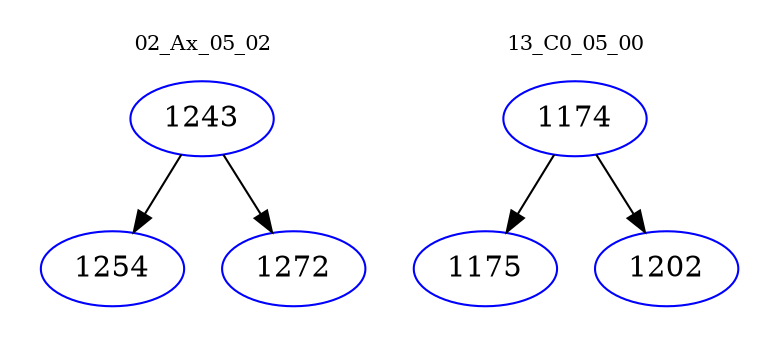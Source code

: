 digraph{
subgraph cluster_0 {
color = white
label = "02_Ax_05_02";
fontsize=10;
T0_1243 [label="1243", color="blue"]
T0_1243 -> T0_1254 [color="black"]
T0_1254 [label="1254", color="blue"]
T0_1243 -> T0_1272 [color="black"]
T0_1272 [label="1272", color="blue"]
}
subgraph cluster_1 {
color = white
label = "13_C0_05_00";
fontsize=10;
T1_1174 [label="1174", color="blue"]
T1_1174 -> T1_1175 [color="black"]
T1_1175 [label="1175", color="blue"]
T1_1174 -> T1_1202 [color="black"]
T1_1202 [label="1202", color="blue"]
}
}
